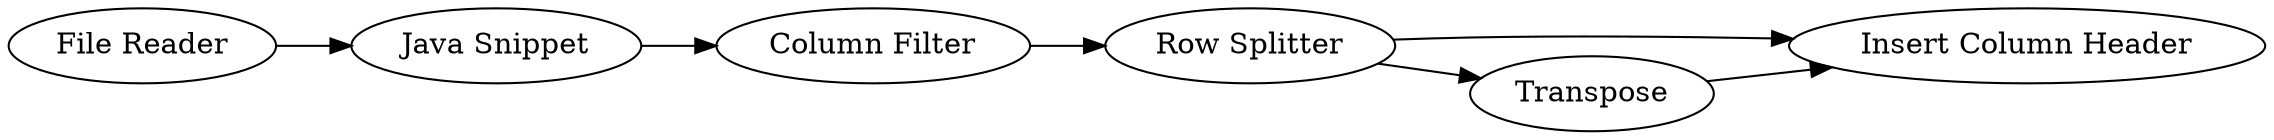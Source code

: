 digraph {
	27 [label="File Reader"]
	29 [label="Java Snippet"]
	30 [label="Row Splitter"]
	31 [label="Column Filter"]
	32 [label="Insert Column Header"]
	33 [label=Transpose]
	27 -> 29
	29 -> 31
	30 -> 32
	30 -> 33
	31 -> 30
	33 -> 32
	rankdir=LR
}
